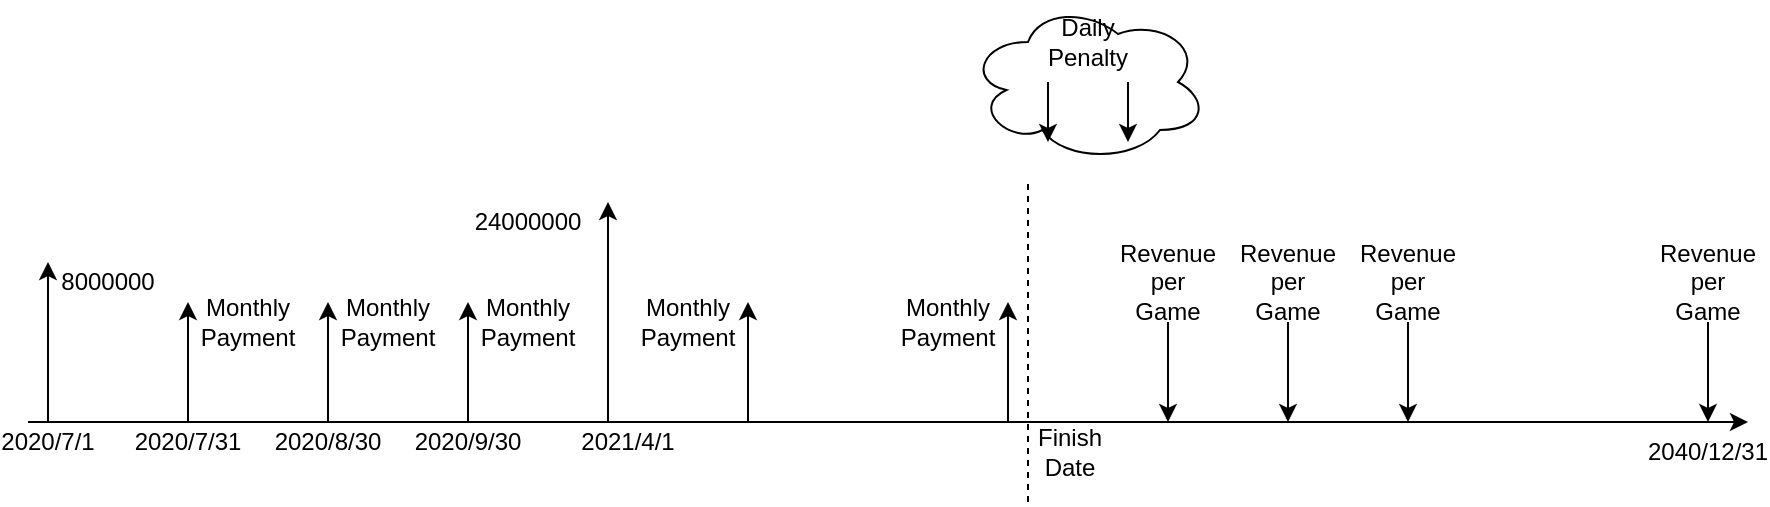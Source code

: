 <mxfile version="13.3.5" type="github">
  <diagram id="_ZrYv5CSWyaxQjUv3xhB" name="Page-1">
    <mxGraphModel dx="1038" dy="499" grid="1" gridSize="10" guides="1" tooltips="1" connect="1" arrows="1" fold="1" page="1" pageScale="1" pageWidth="1169" pageHeight="827" math="0" shadow="0">
      <root>
        <mxCell id="0" />
        <mxCell id="1" parent="0" />
        <mxCell id="xsgAX_a-dYCy4lM9vkX6-5" value="" style="ellipse;shape=cloud;whiteSpace=wrap;html=1;fillColor=none;" vertex="1" parent="1">
          <mxGeometry x="500" y="70" width="120" height="80" as="geometry" />
        </mxCell>
        <mxCell id="nvu1-Oa-urT2PKUa-6k_-1" value="" style="endArrow=classic;html=1;exitX=0.25;exitY=0;exitDx=0;exitDy=0;" parent="1" source="nvu1-Oa-urT2PKUa-6k_-32" edge="1">
          <mxGeometry width="50" height="50" relative="1" as="geometry">
            <mxPoint x="40" y="280" as="sourcePoint" />
            <mxPoint x="890" y="280" as="targetPoint" />
          </mxGeometry>
        </mxCell>
        <mxCell id="nvu1-Oa-urT2PKUa-6k_-2" value="" style="endArrow=classic;html=1;" parent="1" edge="1">
          <mxGeometry width="50" height="50" relative="1" as="geometry">
            <mxPoint x="40" y="280" as="sourcePoint" />
            <mxPoint x="40" y="200" as="targetPoint" />
          </mxGeometry>
        </mxCell>
        <mxCell id="nvu1-Oa-urT2PKUa-6k_-5" value="8000000" style="text;html=1;strokeColor=none;fillColor=none;align=center;verticalAlign=middle;whiteSpace=wrap;rounded=0;" parent="1" vertex="1">
          <mxGeometry x="50" y="200" width="40" height="20" as="geometry" />
        </mxCell>
        <mxCell id="nvu1-Oa-urT2PKUa-6k_-6" value="Monthly&lt;br&gt;Payment" style="text;html=1;strokeColor=none;fillColor=none;align=center;verticalAlign=middle;whiteSpace=wrap;rounded=0;" parent="1" vertex="1">
          <mxGeometry x="120" y="220" width="40" height="20" as="geometry" />
        </mxCell>
        <mxCell id="nvu1-Oa-urT2PKUa-6k_-7" value="" style="endArrow=classic;html=1;" parent="1" edge="1">
          <mxGeometry width="50" height="50" relative="1" as="geometry">
            <mxPoint x="110" y="280" as="sourcePoint" />
            <mxPoint x="110" y="220" as="targetPoint" />
          </mxGeometry>
        </mxCell>
        <mxCell id="nvu1-Oa-urT2PKUa-6k_-8" value="Monthly&lt;br&gt;Payment" style="text;html=1;strokeColor=none;fillColor=none;align=center;verticalAlign=middle;whiteSpace=wrap;rounded=0;" parent="1" vertex="1">
          <mxGeometry x="190" y="220" width="40" height="20" as="geometry" />
        </mxCell>
        <mxCell id="nvu1-Oa-urT2PKUa-6k_-9" value="" style="endArrow=classic;html=1;" parent="1" edge="1">
          <mxGeometry width="50" height="50" relative="1" as="geometry">
            <mxPoint x="180" y="280" as="sourcePoint" />
            <mxPoint x="180" y="220" as="targetPoint" />
          </mxGeometry>
        </mxCell>
        <mxCell id="nvu1-Oa-urT2PKUa-6k_-10" value="Monthly&lt;br&gt;Payment" style="text;html=1;strokeColor=none;fillColor=none;align=center;verticalAlign=middle;whiteSpace=wrap;rounded=0;" parent="1" vertex="1">
          <mxGeometry x="260" y="220" width="40" height="20" as="geometry" />
        </mxCell>
        <mxCell id="nvu1-Oa-urT2PKUa-6k_-11" value="" style="endArrow=classic;html=1;" parent="1" edge="1">
          <mxGeometry width="50" height="50" relative="1" as="geometry">
            <mxPoint x="250" y="280" as="sourcePoint" />
            <mxPoint x="250" y="220" as="targetPoint" />
          </mxGeometry>
        </mxCell>
        <mxCell id="nvu1-Oa-urT2PKUa-6k_-12" value="Monthly&lt;br&gt;Payment" style="text;html=1;strokeColor=none;fillColor=none;align=center;verticalAlign=middle;whiteSpace=wrap;rounded=0;" parent="1" vertex="1">
          <mxGeometry x="340" y="220" width="40" height="20" as="geometry" />
        </mxCell>
        <mxCell id="nvu1-Oa-urT2PKUa-6k_-13" value="" style="endArrow=classic;html=1;" parent="1" edge="1">
          <mxGeometry width="50" height="50" relative="1" as="geometry">
            <mxPoint x="390" y="280" as="sourcePoint" />
            <mxPoint x="390" y="220" as="targetPoint" />
          </mxGeometry>
        </mxCell>
        <mxCell id="nvu1-Oa-urT2PKUa-6k_-14" value="" style="endArrow=classic;html=1;" parent="1" edge="1">
          <mxGeometry width="50" height="50" relative="1" as="geometry">
            <mxPoint x="540" y="110" as="sourcePoint" />
            <mxPoint x="540" y="140" as="targetPoint" />
          </mxGeometry>
        </mxCell>
        <mxCell id="nvu1-Oa-urT2PKUa-6k_-15" value="Daily&lt;br&gt;Penalty" style="text;html=1;strokeColor=none;fillColor=none;align=center;verticalAlign=middle;whiteSpace=wrap;rounded=0;" parent="1" vertex="1">
          <mxGeometry x="540" y="80" width="40" height="20" as="geometry" />
        </mxCell>
        <mxCell id="nvu1-Oa-urT2PKUa-6k_-18" value="" style="endArrow=classic;html=1;" parent="1" edge="1">
          <mxGeometry width="50" height="50" relative="1" as="geometry">
            <mxPoint x="580" y="110" as="sourcePoint" />
            <mxPoint x="580" y="140" as="targetPoint" />
          </mxGeometry>
        </mxCell>
        <mxCell id="nvu1-Oa-urT2PKUa-6k_-20" value="" style="endArrow=classic;html=1;" parent="1" edge="1">
          <mxGeometry width="50" height="50" relative="1" as="geometry">
            <mxPoint x="320" y="280" as="sourcePoint" />
            <mxPoint x="320" y="170" as="targetPoint" />
          </mxGeometry>
        </mxCell>
        <mxCell id="nvu1-Oa-urT2PKUa-6k_-21" value="24000000" style="text;html=1;strokeColor=none;fillColor=none;align=center;verticalAlign=middle;whiteSpace=wrap;rounded=0;" parent="1" vertex="1">
          <mxGeometry x="260" y="170" width="40" height="20" as="geometry" />
        </mxCell>
        <mxCell id="nvu1-Oa-urT2PKUa-6k_-22" value="" style="endArrow=classic;html=1;" parent="1" edge="1">
          <mxGeometry width="50" height="50" relative="1" as="geometry">
            <mxPoint x="600" y="230" as="sourcePoint" />
            <mxPoint x="600" y="280" as="targetPoint" />
          </mxGeometry>
        </mxCell>
        <mxCell id="nvu1-Oa-urT2PKUa-6k_-23" value="Revenue&lt;br&gt;per&lt;br&gt;Game" style="text;html=1;strokeColor=none;fillColor=none;align=center;verticalAlign=middle;whiteSpace=wrap;rounded=0;" parent="1" vertex="1">
          <mxGeometry x="580" y="200" width="40" height="20" as="geometry" />
        </mxCell>
        <mxCell id="nvu1-Oa-urT2PKUa-6k_-24" value="" style="endArrow=classic;html=1;" parent="1" edge="1">
          <mxGeometry width="50" height="50" relative="1" as="geometry">
            <mxPoint x="660" y="230" as="sourcePoint" />
            <mxPoint x="660" y="280" as="targetPoint" />
          </mxGeometry>
        </mxCell>
        <mxCell id="nvu1-Oa-urT2PKUa-6k_-25" value="Revenue&lt;br&gt;per&lt;br&gt;Game" style="text;html=1;strokeColor=none;fillColor=none;align=center;verticalAlign=middle;whiteSpace=wrap;rounded=0;" parent="1" vertex="1">
          <mxGeometry x="640" y="200" width="40" height="20" as="geometry" />
        </mxCell>
        <mxCell id="nvu1-Oa-urT2PKUa-6k_-26" value="" style="endArrow=classic;html=1;" parent="1" edge="1">
          <mxGeometry width="50" height="50" relative="1" as="geometry">
            <mxPoint x="720" y="230" as="sourcePoint" />
            <mxPoint x="720" y="280" as="targetPoint" />
          </mxGeometry>
        </mxCell>
        <mxCell id="nvu1-Oa-urT2PKUa-6k_-27" value="Revenue&lt;br&gt;per&lt;br&gt;Game" style="text;html=1;strokeColor=none;fillColor=none;align=center;verticalAlign=middle;whiteSpace=wrap;rounded=0;" parent="1" vertex="1">
          <mxGeometry x="700" y="200" width="40" height="20" as="geometry" />
        </mxCell>
        <mxCell id="nvu1-Oa-urT2PKUa-6k_-30" value="" style="endArrow=classic;html=1;" parent="1" edge="1">
          <mxGeometry width="50" height="50" relative="1" as="geometry">
            <mxPoint x="870" y="230" as="sourcePoint" />
            <mxPoint x="870" y="280" as="targetPoint" />
          </mxGeometry>
        </mxCell>
        <mxCell id="nvu1-Oa-urT2PKUa-6k_-31" value="Revenue&lt;br&gt;per&lt;br&gt;Game" style="text;html=1;strokeColor=none;fillColor=none;align=center;verticalAlign=middle;whiteSpace=wrap;rounded=0;" parent="1" vertex="1">
          <mxGeometry x="850" y="200" width="40" height="20" as="geometry" />
        </mxCell>
        <mxCell id="nvu1-Oa-urT2PKUa-6k_-32" value="2020/7/1" style="text;html=1;strokeColor=none;fillColor=none;align=center;verticalAlign=middle;whiteSpace=wrap;rounded=0;" parent="1" vertex="1">
          <mxGeometry x="20" y="280" width="40" height="20" as="geometry" />
        </mxCell>
        <mxCell id="nvu1-Oa-urT2PKUa-6k_-33" value="2020/7/31" style="text;html=1;strokeColor=none;fillColor=none;align=center;verticalAlign=middle;whiteSpace=wrap;rounded=0;" parent="1" vertex="1">
          <mxGeometry x="90" y="280" width="40" height="20" as="geometry" />
        </mxCell>
        <mxCell id="nvu1-Oa-urT2PKUa-6k_-34" value="2020/8/30" style="text;html=1;strokeColor=none;fillColor=none;align=center;verticalAlign=middle;whiteSpace=wrap;rounded=0;" parent="1" vertex="1">
          <mxGeometry x="160" y="280" width="40" height="20" as="geometry" />
        </mxCell>
        <mxCell id="nvu1-Oa-urT2PKUa-6k_-35" value="2020/9/30" style="text;html=1;strokeColor=none;fillColor=none;align=center;verticalAlign=middle;whiteSpace=wrap;rounded=0;" parent="1" vertex="1">
          <mxGeometry x="230" y="280" width="40" height="20" as="geometry" />
        </mxCell>
        <mxCell id="nvu1-Oa-urT2PKUa-6k_-37" value="2021/4/1" style="text;html=1;strokeColor=none;fillColor=none;align=center;verticalAlign=middle;whiteSpace=wrap;rounded=0;" parent="1" vertex="1">
          <mxGeometry x="310" y="280" width="40" height="20" as="geometry" />
        </mxCell>
        <mxCell id="nvu1-Oa-urT2PKUa-6k_-38" value="Finish&lt;br&gt;Date" style="text;html=1;strokeColor=none;fillColor=none;align=center;verticalAlign=middle;whiteSpace=wrap;rounded=0;" parent="1" vertex="1">
          <mxGeometry x="531" y="285" width="40" height="20" as="geometry" />
        </mxCell>
        <mxCell id="nvu1-Oa-urT2PKUa-6k_-39" value="2040/12/31" style="text;html=1;strokeColor=none;fillColor=none;align=center;verticalAlign=middle;whiteSpace=wrap;rounded=0;" parent="1" vertex="1">
          <mxGeometry x="850" y="285" width="40" height="20" as="geometry" />
        </mxCell>
        <mxCell id="xsgAX_a-dYCy4lM9vkX6-1" value="" style="endArrow=none;dashed=1;html=1;" edge="1" parent="1">
          <mxGeometry width="50" height="50" relative="1" as="geometry">
            <mxPoint x="530" y="320" as="sourcePoint" />
            <mxPoint x="530" y="160" as="targetPoint" />
          </mxGeometry>
        </mxCell>
        <mxCell id="xsgAX_a-dYCy4lM9vkX6-2" value="Monthly&lt;br&gt;Payment" style="text;html=1;strokeColor=none;fillColor=none;align=center;verticalAlign=middle;whiteSpace=wrap;rounded=0;" vertex="1" parent="1">
          <mxGeometry x="470" y="220" width="40" height="20" as="geometry" />
        </mxCell>
        <mxCell id="xsgAX_a-dYCy4lM9vkX6-3" value="" style="endArrow=classic;html=1;" edge="1" parent="1">
          <mxGeometry width="50" height="50" relative="1" as="geometry">
            <mxPoint x="520" y="280" as="sourcePoint" />
            <mxPoint x="520" y="220" as="targetPoint" />
          </mxGeometry>
        </mxCell>
        <mxCell id="xsgAX_a-dYCy4lM9vkX6-6" value="" style="endArrow=classic;html=1;" edge="1" parent="1" target="xsgAX_a-dYCy4lM9vkX6-5">
          <mxGeometry width="50" height="50" relative="1" as="geometry">
            <mxPoint x="559.8" y="110" as="sourcePoint" />
            <mxPoint x="559.8" y="140" as="targetPoint" />
          </mxGeometry>
        </mxCell>
      </root>
    </mxGraphModel>
  </diagram>
</mxfile>
